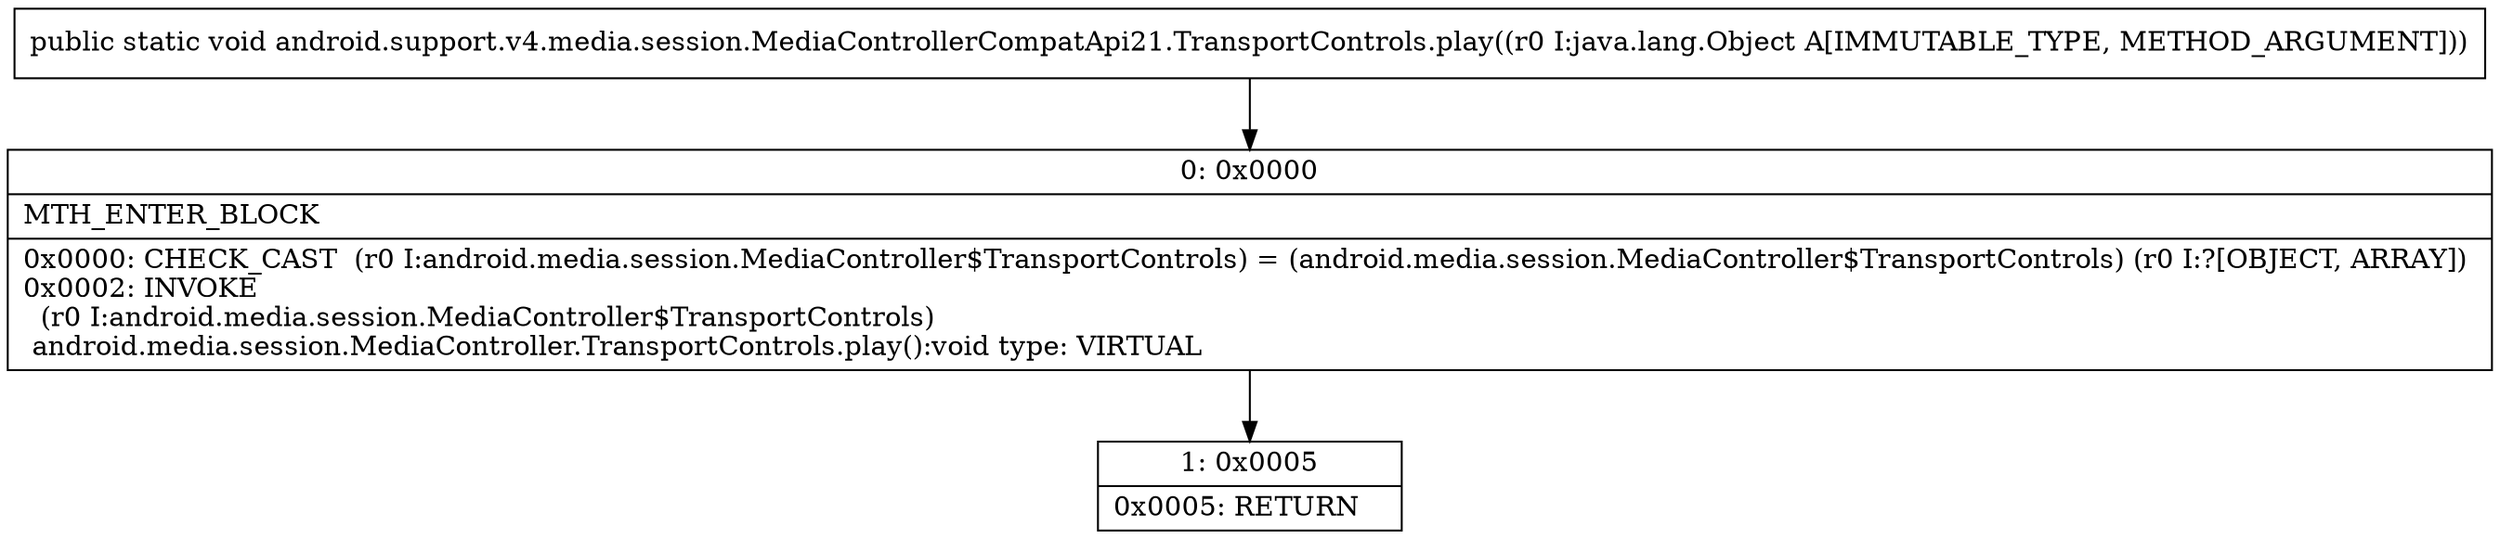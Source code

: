 digraph "CFG forandroid.support.v4.media.session.MediaControllerCompatApi21.TransportControls.play(Ljava\/lang\/Object;)V" {
Node_0 [shape=record,label="{0\:\ 0x0000|MTH_ENTER_BLOCK\l|0x0000: CHECK_CAST  (r0 I:android.media.session.MediaController$TransportControls) = (android.media.session.MediaController$TransportControls) (r0 I:?[OBJECT, ARRAY]) \l0x0002: INVOKE  \l  (r0 I:android.media.session.MediaController$TransportControls)\l android.media.session.MediaController.TransportControls.play():void type: VIRTUAL \l}"];
Node_1 [shape=record,label="{1\:\ 0x0005|0x0005: RETURN   \l}"];
MethodNode[shape=record,label="{public static void android.support.v4.media.session.MediaControllerCompatApi21.TransportControls.play((r0 I:java.lang.Object A[IMMUTABLE_TYPE, METHOD_ARGUMENT])) }"];
MethodNode -> Node_0;
Node_0 -> Node_1;
}

